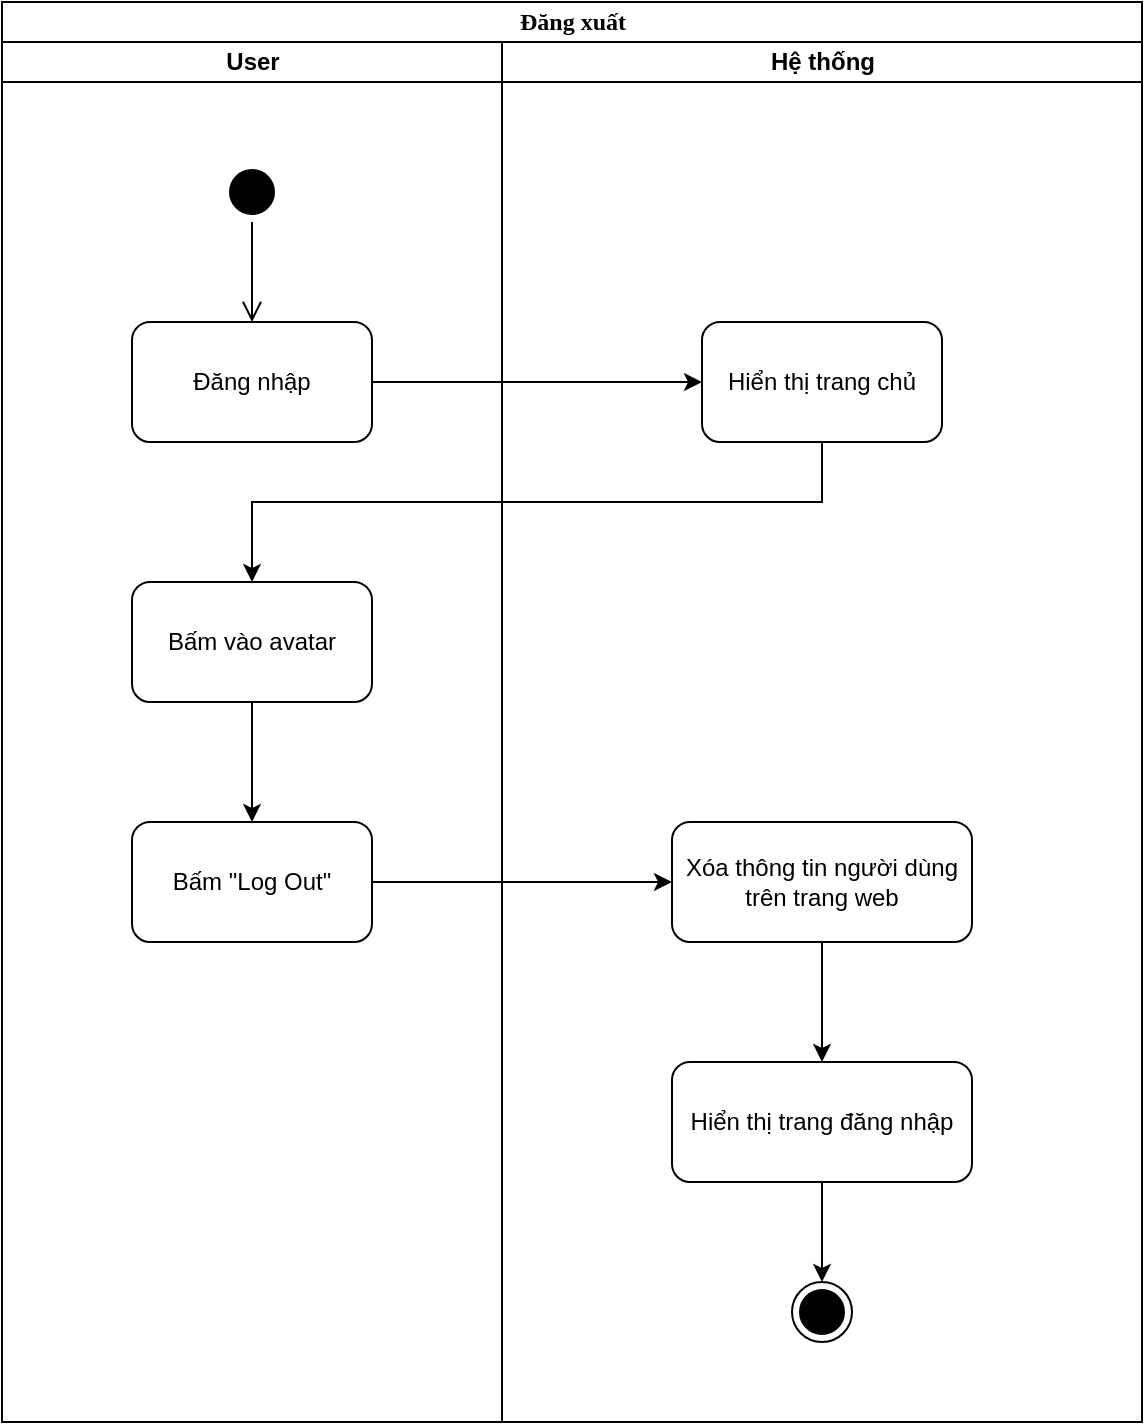 <mxfile version="20.3.0" type="device"><diagram name="Page-1" id="0783ab3e-0a74-02c8-0abd-f7b4e66b4bec"><mxGraphModel dx="1422" dy="911" grid="1" gridSize="10" guides="1" tooltips="1" connect="1" arrows="1" fold="1" page="1" pageScale="1" pageWidth="850" pageHeight="1100" background="none" math="0" shadow="0"><root><mxCell id="0"/><mxCell id="1" parent="0"/><mxCell id="1c1d494c118603dd-1" value="Đăng xuất" style="swimlane;html=1;childLayout=stackLayout;startSize=20;rounded=0;shadow=0;comic=0;labelBackgroundColor=none;strokeWidth=1;fontFamily=Verdana;fontSize=12;align=center;" parent="1" vertex="1"><mxGeometry x="40" y="20" width="570" height="710" as="geometry"/></mxCell><mxCell id="1c1d494c118603dd-2" value="User" style="swimlane;html=1;startSize=20;" parent="1c1d494c118603dd-1" vertex="1"><mxGeometry y="20" width="250" height="690" as="geometry"/></mxCell><mxCell id="h7hv1g6iaIGLu4Ua38Tq-2" value="" style="ellipse;html=1;shape=startState;fillColor=#000000;strokeColor=#000000;" vertex="1" parent="1c1d494c118603dd-2"><mxGeometry x="110" y="60" width="30" height="30" as="geometry"/></mxCell><mxCell id="h7hv1g6iaIGLu4Ua38Tq-4" value="Đăng nhập" style="rounded=1;whiteSpace=wrap;html=1;strokeColor=#000000;" vertex="1" parent="1c1d494c118603dd-2"><mxGeometry x="65" y="140" width="120" height="60" as="geometry"/></mxCell><mxCell id="h7hv1g6iaIGLu4Ua38Tq-3" value="" style="edgeStyle=orthogonalEdgeStyle;html=1;verticalAlign=bottom;endArrow=open;endSize=8;strokeColor=#000000;rounded=0;" edge="1" source="h7hv1g6iaIGLu4Ua38Tq-2" parent="1c1d494c118603dd-2" target="h7hv1g6iaIGLu4Ua38Tq-4"><mxGeometry relative="1" as="geometry"><mxPoint x="125" y="150" as="targetPoint"/></mxGeometry></mxCell><mxCell id="h7hv1g6iaIGLu4Ua38Tq-10" style="edgeStyle=orthogonalEdgeStyle;rounded=0;orthogonalLoop=1;jettySize=auto;html=1;strokeColor=#000000;" edge="1" parent="1c1d494c118603dd-2" source="h7hv1g6iaIGLu4Ua38Tq-7" target="h7hv1g6iaIGLu4Ua38Tq-8"><mxGeometry relative="1" as="geometry"/></mxCell><mxCell id="h7hv1g6iaIGLu4Ua38Tq-7" value="Bấm vào avatar" style="rounded=1;whiteSpace=wrap;html=1;strokeColor=#000000;" vertex="1" parent="1c1d494c118603dd-2"><mxGeometry x="65" y="270" width="120" height="60" as="geometry"/></mxCell><mxCell id="h7hv1g6iaIGLu4Ua38Tq-8" value="Bấm &quot;Log Out&quot;" style="rounded=1;whiteSpace=wrap;html=1;strokeColor=#000000;" vertex="1" parent="1c1d494c118603dd-2"><mxGeometry x="65" y="390" width="120" height="60" as="geometry"/></mxCell><mxCell id="1c1d494c118603dd-3" value="Hệ thống" style="swimlane;html=1;startSize=20;" parent="1c1d494c118603dd-1" vertex="1"><mxGeometry x="250" y="20" width="320" height="690" as="geometry"/></mxCell><mxCell id="h7hv1g6iaIGLu4Ua38Tq-5" value="Hiển thị trang chủ" style="rounded=1;whiteSpace=wrap;html=1;strokeColor=#000000;" vertex="1" parent="1c1d494c118603dd-3"><mxGeometry x="100" y="140" width="120" height="60" as="geometry"/></mxCell><mxCell id="h7hv1g6iaIGLu4Ua38Tq-18" style="edgeStyle=orthogonalEdgeStyle;rounded=0;orthogonalLoop=1;jettySize=auto;html=1;entryX=0.5;entryY=0;entryDx=0;entryDy=0;strokeColor=#000000;" edge="1" parent="1c1d494c118603dd-3" source="h7hv1g6iaIGLu4Ua38Tq-12" target="h7hv1g6iaIGLu4Ua38Tq-16"><mxGeometry relative="1" as="geometry"/></mxCell><mxCell id="h7hv1g6iaIGLu4Ua38Tq-12" value="Xóa thông tin người dùng trên trang web" style="rounded=1;whiteSpace=wrap;html=1;strokeColor=#000000;" vertex="1" parent="1c1d494c118603dd-3"><mxGeometry x="85" y="390" width="150" height="60" as="geometry"/></mxCell><mxCell id="h7hv1g6iaIGLu4Ua38Tq-14" value="" style="ellipse;html=1;shape=endState;fillColor=#000000;strokeColor=#000000;" vertex="1" parent="1c1d494c118603dd-3"><mxGeometry x="145" y="620" width="30" height="30" as="geometry"/></mxCell><mxCell id="h7hv1g6iaIGLu4Ua38Tq-19" style="edgeStyle=orthogonalEdgeStyle;rounded=0;orthogonalLoop=1;jettySize=auto;html=1;strokeColor=#000000;" edge="1" parent="1c1d494c118603dd-3" source="h7hv1g6iaIGLu4Ua38Tq-16" target="h7hv1g6iaIGLu4Ua38Tq-14"><mxGeometry relative="1" as="geometry"/></mxCell><mxCell id="h7hv1g6iaIGLu4Ua38Tq-16" value="Hiển thị trang đăng nhập" style="rounded=1;whiteSpace=wrap;html=1;strokeColor=#000000;" vertex="1" parent="1c1d494c118603dd-3"><mxGeometry x="85" y="510" width="150" height="60" as="geometry"/></mxCell><mxCell id="h7hv1g6iaIGLu4Ua38Tq-6" style="edgeStyle=orthogonalEdgeStyle;rounded=0;orthogonalLoop=1;jettySize=auto;html=1;entryX=0;entryY=0.5;entryDx=0;entryDy=0;strokeColor=#000000;" edge="1" parent="1c1d494c118603dd-1" source="h7hv1g6iaIGLu4Ua38Tq-4" target="h7hv1g6iaIGLu4Ua38Tq-5"><mxGeometry relative="1" as="geometry"/></mxCell><mxCell id="h7hv1g6iaIGLu4Ua38Tq-11" style="edgeStyle=orthogonalEdgeStyle;rounded=0;orthogonalLoop=1;jettySize=auto;html=1;strokeColor=#000000;" edge="1" parent="1c1d494c118603dd-1" source="h7hv1g6iaIGLu4Ua38Tq-5" target="h7hv1g6iaIGLu4Ua38Tq-7"><mxGeometry relative="1" as="geometry"><Array as="points"><mxPoint x="410" y="250"/><mxPoint x="125" y="250"/></Array></mxGeometry></mxCell><mxCell id="h7hv1g6iaIGLu4Ua38Tq-13" style="edgeStyle=orthogonalEdgeStyle;rounded=0;orthogonalLoop=1;jettySize=auto;html=1;entryX=0;entryY=0.5;entryDx=0;entryDy=0;strokeColor=#000000;" edge="1" parent="1c1d494c118603dd-1" source="h7hv1g6iaIGLu4Ua38Tq-8" target="h7hv1g6iaIGLu4Ua38Tq-12"><mxGeometry relative="1" as="geometry"/></mxCell></root></mxGraphModel></diagram></mxfile>